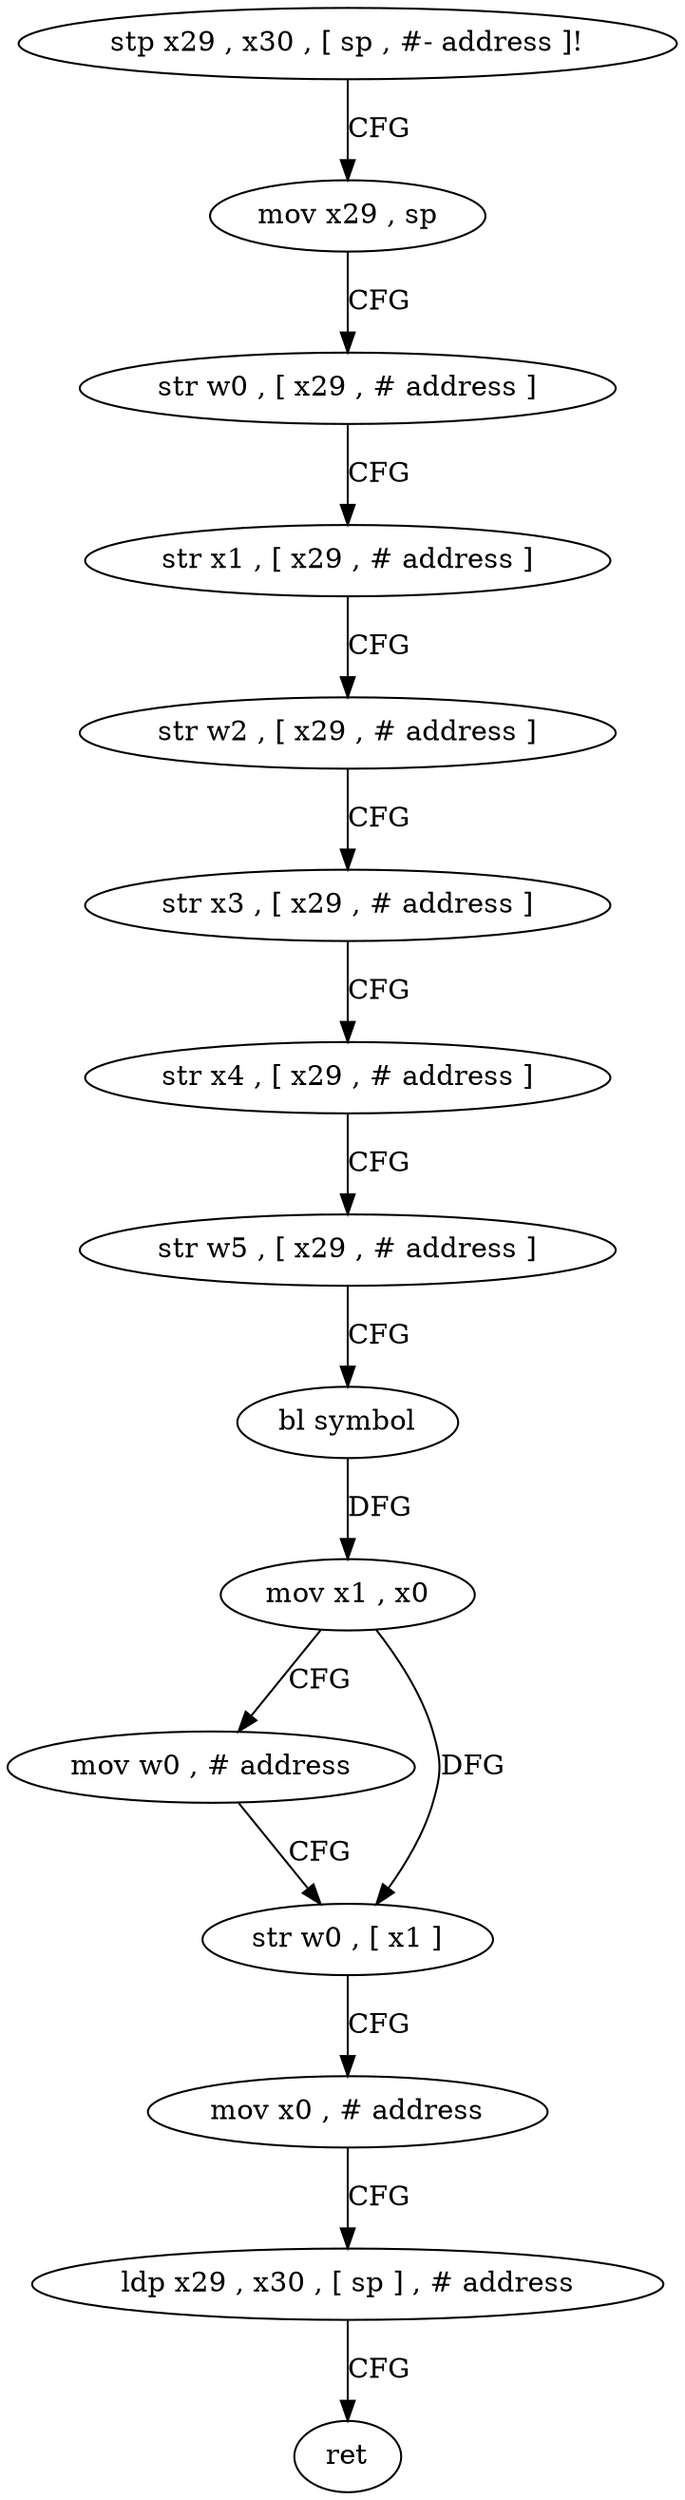 digraph "func" {
"4223052" [label = "stp x29 , x30 , [ sp , #- address ]!" ]
"4223056" [label = "mov x29 , sp" ]
"4223060" [label = "str w0 , [ x29 , # address ]" ]
"4223064" [label = "str x1 , [ x29 , # address ]" ]
"4223068" [label = "str w2 , [ x29 , # address ]" ]
"4223072" [label = "str x3 , [ x29 , # address ]" ]
"4223076" [label = "str x4 , [ x29 , # address ]" ]
"4223080" [label = "str w5 , [ x29 , # address ]" ]
"4223084" [label = "bl symbol" ]
"4223088" [label = "mov x1 , x0" ]
"4223092" [label = "mov w0 , # address" ]
"4223096" [label = "str w0 , [ x1 ]" ]
"4223100" [label = "mov x0 , # address" ]
"4223104" [label = "ldp x29 , x30 , [ sp ] , # address" ]
"4223108" [label = "ret" ]
"4223052" -> "4223056" [ label = "CFG" ]
"4223056" -> "4223060" [ label = "CFG" ]
"4223060" -> "4223064" [ label = "CFG" ]
"4223064" -> "4223068" [ label = "CFG" ]
"4223068" -> "4223072" [ label = "CFG" ]
"4223072" -> "4223076" [ label = "CFG" ]
"4223076" -> "4223080" [ label = "CFG" ]
"4223080" -> "4223084" [ label = "CFG" ]
"4223084" -> "4223088" [ label = "DFG" ]
"4223088" -> "4223092" [ label = "CFG" ]
"4223088" -> "4223096" [ label = "DFG" ]
"4223092" -> "4223096" [ label = "CFG" ]
"4223096" -> "4223100" [ label = "CFG" ]
"4223100" -> "4223104" [ label = "CFG" ]
"4223104" -> "4223108" [ label = "CFG" ]
}
